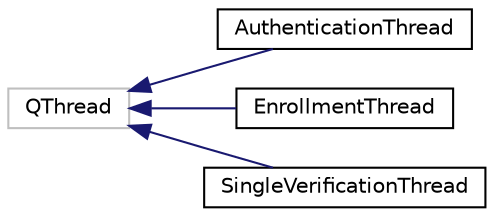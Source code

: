 digraph "Graphical Class Hierarchy"
{
  edge [fontname="Helvetica",fontsize="10",labelfontname="Helvetica",labelfontsize="10"];
  node [fontname="Helvetica",fontsize="10",shape=record];
  rankdir="LR";
  Node1 [label="QThread",height=0.2,width=0.4,color="grey75", fillcolor="white", style="filled"];
  Node1 -> Node2 [dir="back",color="midnightblue",fontsize="10",style="solid",fontname="Helvetica"];
  Node2 [label="AuthenticationThread",height=0.2,width=0.4,color="black", fillcolor="white", style="filled",URL="$class_authentication_thread.html",tooltip="The AuthenticationThread class performs verification on each test image (N:N) "];
  Node1 -> Node3 [dir="back",color="midnightblue",fontsize="10",style="solid",fontname="Helvetica"];
  Node3 [label="EnrollmentThread",height=0.2,width=0.4,color="black", fillcolor="white", style="filled",URL="$class_enrollment_thread.html",tooltip="The EnrollmentThread class registers biometric features of new users. "];
  Node1 -> Node4 [dir="back",color="midnightblue",fontsize="10",style="solid",fontname="Helvetica"];
  Node4 [label="SingleVerificationThread",height=0.2,width=0.4,color="black", fillcolor="white", style="filled",URL="$class_single_verification_thread.html",tooltip="The SingleVerificationThread class performs a single user indentification (1:N) "];
}
